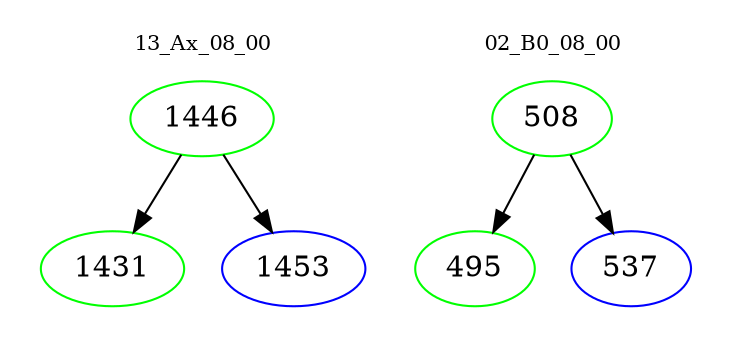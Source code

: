 digraph{
subgraph cluster_0 {
color = white
label = "13_Ax_08_00";
fontsize=10;
T0_1446 [label="1446", color="green"]
T0_1446 -> T0_1431 [color="black"]
T0_1431 [label="1431", color="green"]
T0_1446 -> T0_1453 [color="black"]
T0_1453 [label="1453", color="blue"]
}
subgraph cluster_1 {
color = white
label = "02_B0_08_00";
fontsize=10;
T1_508 [label="508", color="green"]
T1_508 -> T1_495 [color="black"]
T1_495 [label="495", color="green"]
T1_508 -> T1_537 [color="black"]
T1_537 [label="537", color="blue"]
}
}
